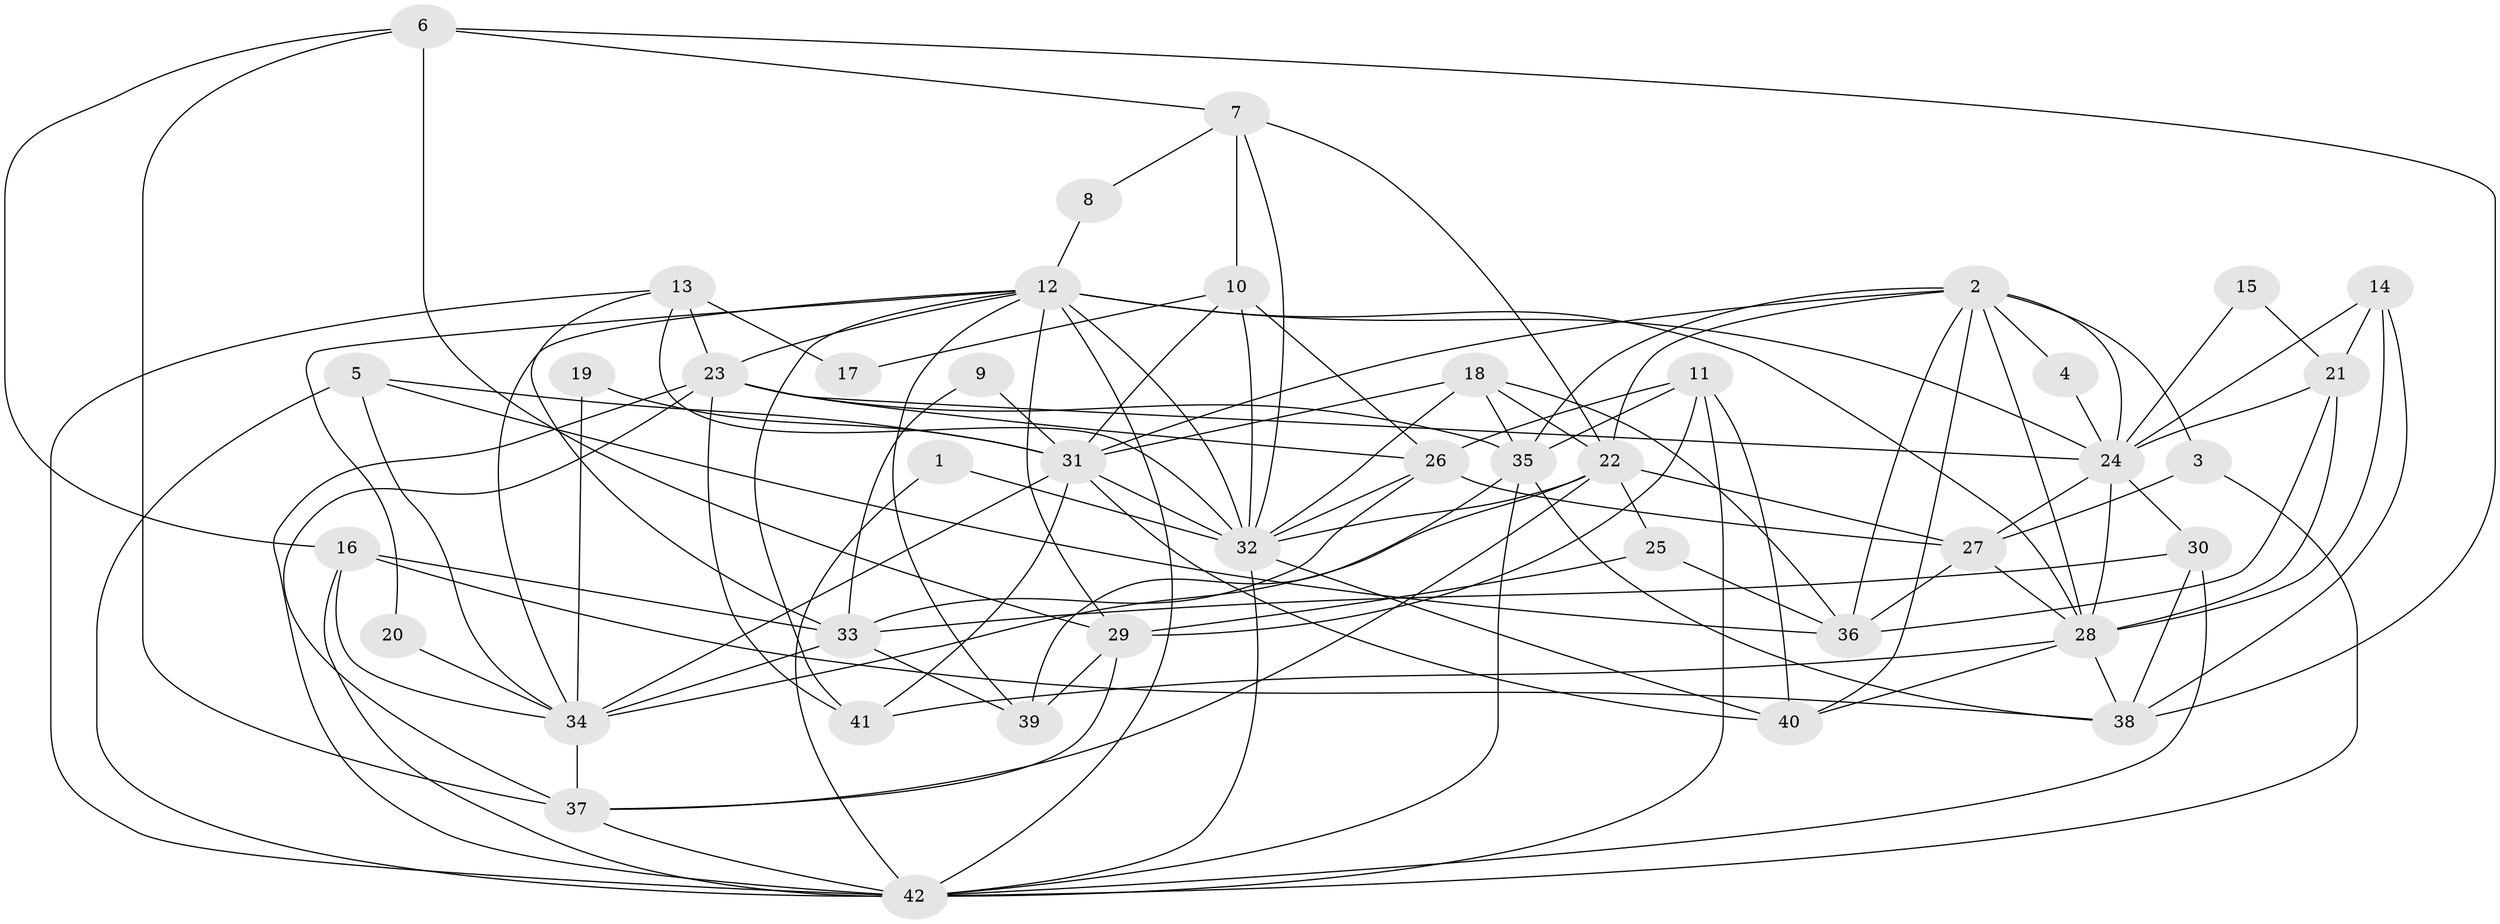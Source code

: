 // original degree distribution, {2: 0.17857142857142858, 5: 0.17857142857142858, 8: 0.03571428571428571, 3: 0.27380952380952384, 6: 0.07142857142857142, 4: 0.21428571428571427, 7: 0.03571428571428571, 9: 0.011904761904761904}
// Generated by graph-tools (version 1.1) at 2025/26/03/09/25 03:26:20]
// undirected, 42 vertices, 117 edges
graph export_dot {
graph [start="1"]
  node [color=gray90,style=filled];
  1;
  2;
  3;
  4;
  5;
  6;
  7;
  8;
  9;
  10;
  11;
  12;
  13;
  14;
  15;
  16;
  17;
  18;
  19;
  20;
  21;
  22;
  23;
  24;
  25;
  26;
  27;
  28;
  29;
  30;
  31;
  32;
  33;
  34;
  35;
  36;
  37;
  38;
  39;
  40;
  41;
  42;
  1 -- 32 [weight=2.0];
  1 -- 42 [weight=1.0];
  2 -- 3 [weight=1.0];
  2 -- 4 [weight=2.0];
  2 -- 22 [weight=1.0];
  2 -- 24 [weight=1.0];
  2 -- 28 [weight=1.0];
  2 -- 31 [weight=1.0];
  2 -- 35 [weight=1.0];
  2 -- 36 [weight=1.0];
  2 -- 40 [weight=1.0];
  3 -- 27 [weight=1.0];
  3 -- 42 [weight=1.0];
  4 -- 24 [weight=1.0];
  5 -- 31 [weight=1.0];
  5 -- 34 [weight=1.0];
  5 -- 36 [weight=1.0];
  5 -- 42 [weight=1.0];
  6 -- 7 [weight=1.0];
  6 -- 16 [weight=1.0];
  6 -- 29 [weight=1.0];
  6 -- 37 [weight=1.0];
  6 -- 38 [weight=1.0];
  7 -- 8 [weight=1.0];
  7 -- 10 [weight=1.0];
  7 -- 22 [weight=1.0];
  7 -- 32 [weight=1.0];
  8 -- 12 [weight=1.0];
  9 -- 31 [weight=1.0];
  9 -- 33 [weight=1.0];
  10 -- 17 [weight=1.0];
  10 -- 26 [weight=1.0];
  10 -- 31 [weight=1.0];
  10 -- 32 [weight=1.0];
  11 -- 26 [weight=1.0];
  11 -- 29 [weight=1.0];
  11 -- 35 [weight=1.0];
  11 -- 40 [weight=1.0];
  11 -- 42 [weight=1.0];
  12 -- 20 [weight=1.0];
  12 -- 23 [weight=1.0];
  12 -- 24 [weight=1.0];
  12 -- 28 [weight=1.0];
  12 -- 29 [weight=1.0];
  12 -- 32 [weight=1.0];
  12 -- 34 [weight=1.0];
  12 -- 39 [weight=1.0];
  12 -- 41 [weight=1.0];
  12 -- 42 [weight=1.0];
  13 -- 17 [weight=2.0];
  13 -- 23 [weight=1.0];
  13 -- 32 [weight=1.0];
  13 -- 33 [weight=1.0];
  13 -- 42 [weight=1.0];
  14 -- 21 [weight=1.0];
  14 -- 24 [weight=1.0];
  14 -- 28 [weight=1.0];
  14 -- 38 [weight=1.0];
  15 -- 21 [weight=1.0];
  15 -- 24 [weight=1.0];
  16 -- 33 [weight=1.0];
  16 -- 34 [weight=1.0];
  16 -- 38 [weight=1.0];
  16 -- 42 [weight=1.0];
  18 -- 22 [weight=1.0];
  18 -- 31 [weight=1.0];
  18 -- 32 [weight=1.0];
  18 -- 35 [weight=1.0];
  18 -- 36 [weight=1.0];
  19 -- 31 [weight=1.0];
  19 -- 34 [weight=1.0];
  20 -- 34 [weight=1.0];
  21 -- 24 [weight=1.0];
  21 -- 28 [weight=1.0];
  21 -- 36 [weight=1.0];
  22 -- 25 [weight=1.0];
  22 -- 27 [weight=1.0];
  22 -- 32 [weight=2.0];
  22 -- 34 [weight=1.0];
  22 -- 37 [weight=1.0];
  23 -- 24 [weight=1.0];
  23 -- 26 [weight=1.0];
  23 -- 35 [weight=2.0];
  23 -- 37 [weight=1.0];
  23 -- 41 [weight=1.0];
  23 -- 42 [weight=1.0];
  24 -- 27 [weight=1.0];
  24 -- 28 [weight=1.0];
  24 -- 30 [weight=1.0];
  25 -- 29 [weight=1.0];
  25 -- 36 [weight=1.0];
  26 -- 27 [weight=1.0];
  26 -- 32 [weight=1.0];
  26 -- 33 [weight=1.0];
  27 -- 28 [weight=1.0];
  27 -- 36 [weight=1.0];
  28 -- 38 [weight=1.0];
  28 -- 40 [weight=1.0];
  28 -- 41 [weight=1.0];
  29 -- 37 [weight=1.0];
  29 -- 39 [weight=1.0];
  30 -- 33 [weight=1.0];
  30 -- 38 [weight=1.0];
  30 -- 42 [weight=1.0];
  31 -- 32 [weight=2.0];
  31 -- 34 [weight=1.0];
  31 -- 40 [weight=1.0];
  31 -- 41 [weight=1.0];
  32 -- 40 [weight=1.0];
  32 -- 42 [weight=1.0];
  33 -- 34 [weight=2.0];
  33 -- 39 [weight=1.0];
  34 -- 37 [weight=1.0];
  35 -- 38 [weight=1.0];
  35 -- 39 [weight=1.0];
  35 -- 42 [weight=1.0];
  37 -- 42 [weight=1.0];
}
